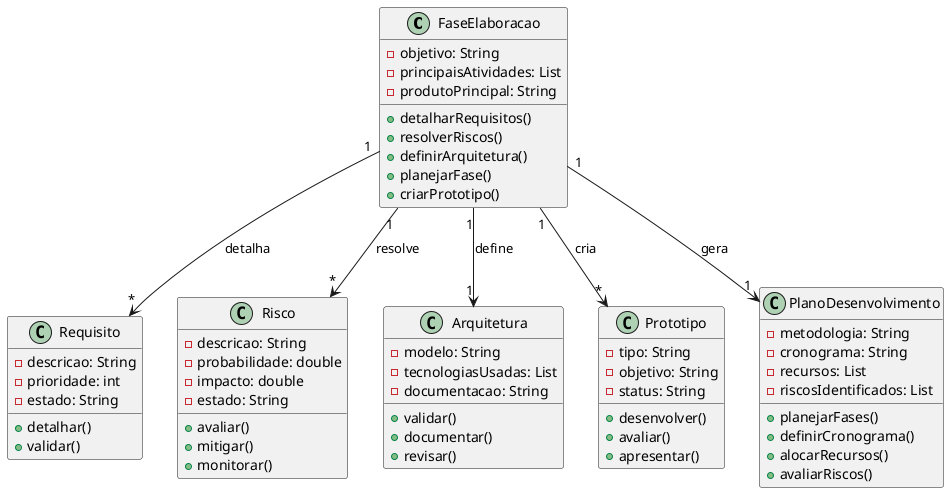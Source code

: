 @startuml

class FaseElaboracao {
    -objetivo: String
    -principaisAtividades: List
    -produtoPrincipal: String
    +detalharRequisitos()
    +resolverRiscos()
    +definirArquitetura()
    +planejarFase()
    +criarPrototipo()
}

class Requisito {
    -descricao: String
    -prioridade: int
    -estado: String
    +detalhar()
    +validar()
}

class Risco {
    -descricao: String
    -probabilidade: double
    -impacto: double
    -estado: String
    +avaliar()
    +mitigar()
    +monitorar()
}

class Arquitetura {
    -modelo: String
    -tecnologiasUsadas: List
    -documentacao: String
    +validar()
    +documentar()
    +revisar()
}

class Prototipo {
    -tipo: String
    -objetivo: String
    -status: String
    +desenvolver()
    +avaliar()
    +apresentar()
}

class PlanoDesenvolvimento {
    -metodologia: String
    -cronograma: String
    -recursos: List
    -riscosIdentificados: List
    +planejarFases()
    +definirCronograma()
    +alocarRecursos()
    +avaliarRiscos()
}

FaseElaboracao "1" --> "*" Requisito : detalha
FaseElaboracao "1" --> "*" Risco : resolve
FaseElaboracao "1" --> "1" Arquitetura : define
FaseElaboracao "1" --> "*" Prototipo : cria
FaseElaboracao "1" --> "1" PlanoDesenvolvimento : gera

@enduml
